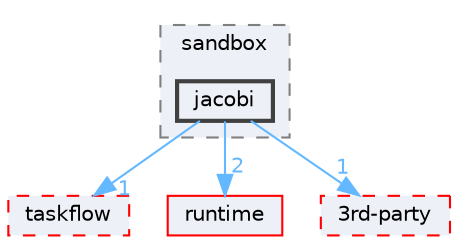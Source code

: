 digraph "external/taskflow/sandbox/jacobi"
{
 // LATEX_PDF_SIZE
  bgcolor="transparent";
  edge [fontname=Helvetica,fontsize=10,labelfontname=Helvetica,labelfontsize=10];
  node [fontname=Helvetica,fontsize=10,shape=box,height=0.2,width=0.4];
  compound=true
  subgraph clusterdir_4e7b7f50873fa082c47e16cba185e362 {
    graph [ bgcolor="#edf0f7", pencolor="grey50", label="sandbox", fontname=Helvetica,fontsize=10 style="filled,dashed", URL="dir_4e7b7f50873fa082c47e16cba185e362.html",tooltip=""]
  dir_df3ebe56cde8ad1bacdcdfd8d63e539f [label="jacobi", fillcolor="#edf0f7", color="grey25", style="filled,bold", URL="dir_df3ebe56cde8ad1bacdcdfd8d63e539f.html",tooltip=""];
  }
  dir_335c31d98076110d53a13c1a0e3daa75 [label="taskflow", fillcolor="#edf0f7", color="red", style="filled,dashed", URL="dir_335c31d98076110d53a13c1a0e3daa75.html",tooltip=""];
  dir_cb031e414f281a658b23dddb30bb9d2c [label="runtime", fillcolor="#edf0f7", color="red", style="filled", URL="dir_cb031e414f281a658b23dddb30bb9d2c.html",tooltip=""];
  dir_8a551ad5ddcada96b3faa8407baf5b5b [label="3rd-party", fillcolor="#edf0f7", color="red", style="filled,dashed", URL="dir_8a551ad5ddcada96b3faa8407baf5b5b.html",tooltip=""];
  dir_df3ebe56cde8ad1bacdcdfd8d63e539f->dir_335c31d98076110d53a13c1a0e3daa75 [headlabel="1", labeldistance=1.5 headhref="dir_000426_000820.html" href="dir_000426_000820.html" color="steelblue1" fontcolor="steelblue1"];
  dir_df3ebe56cde8ad1bacdcdfd8d63e539f->dir_8a551ad5ddcada96b3faa8407baf5b5b [headlabel="1", labeldistance=1.5 headhref="dir_000426_000012.html" href="dir_000426_000012.html" color="steelblue1" fontcolor="steelblue1"];
  dir_df3ebe56cde8ad1bacdcdfd8d63e539f->dir_cb031e414f281a658b23dddb30bb9d2c [headlabel="2", labeldistance=1.5 headhref="dir_000426_000628.html" href="dir_000426_000628.html" color="steelblue1" fontcolor="steelblue1"];
}
